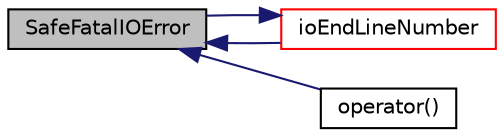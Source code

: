 digraph "SafeFatalIOError"
{
  bgcolor="transparent";
  edge [fontname="Helvetica",fontsize="10",labelfontname="Helvetica",labelfontsize="10"];
  node [fontname="Helvetica",fontsize="10",shape=record];
  rankdir="LR";
  Node1 [label="SafeFatalIOError",height=0.2,width=0.4,color="black", fillcolor="grey75", style="filled", fontcolor="black"];
  Node1 -> Node2 [dir="back",color="midnightblue",fontsize="10",style="solid",fontname="Helvetica"];
  Node2 [label="ioEndLineNumber",height=0.2,width=0.4,color="red",URL="$a01192.html#a094b74227038eea15fbe19ee92cd391c"];
  Node2 -> Node1 [dir="back",color="midnightblue",fontsize="10",style="solid",fontname="Helvetica"];
  Node1 -> Node3 [dir="back",color="midnightblue",fontsize="10",style="solid",fontname="Helvetica"];
  Node3 [label="operator()",height=0.2,width=0.4,color="black",URL="$a01192.html#ad16bea46809c412991178bee8baffb55",tooltip="Convert to OSstream. "];
}
